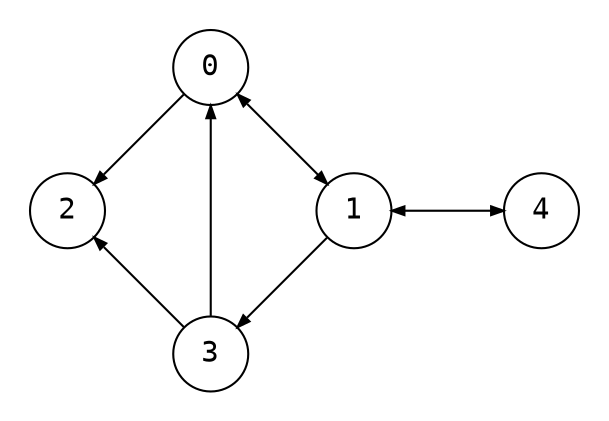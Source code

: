 digraph {
    node [shape=circle, fontname="monospace"];
    edge [arrowsize=0.6];
    layout=circo;
    pad=0.2;

    0 -> 1 [dir="both"];
    0 -> 2;
    1 -> 3;
    1 -> 4 [dir="both"];
    3 -> 0;
    3 -> 2;
}